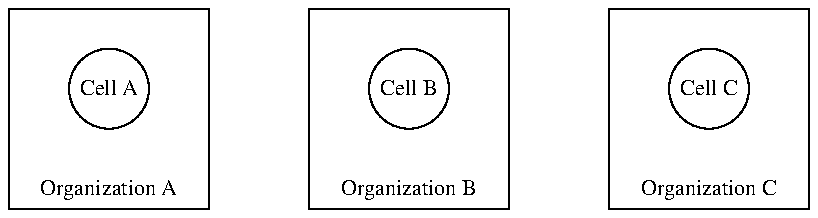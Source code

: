 ...\"
...\"  @OSF_COPYRIGHT@
...\"  COPYRIGHT NOTICE
...\"  Copyright (c) 1990, 1991, 1992, 1993 Open Software Foundation, Inc.
...\"  ALL RIGHTS RESERVED (DCE).  See the file named COPYRIGHT.DCE in the
...\"  src directory for the full copyright text.
...\"
...\"
...\" HISTORY
...\" $Log: 3d_directory_04.pic,v $
...\" Revision 1.1.2.3  1993/01/29  17:21:10  cjd
...\" 	Embedded copyright notice
...\" 	[1993/01/29  17:05:30  cjd]
...\"
...\" Revision 1.1.2.2  1992/09/01  17:16:58  weir
...\" 	Moved
...\" 	[1992/09/01  17:02:04  weir]
...\" 
...\" Revision 1.1  1992/01/29  15:42:15  damon
...\" 	Initial revision
...\" 
...\" $EndLog$
...\"
...\" (c) Copyright 1991, Open Software Foundation, Inc. ALL RIGHTS RESERVED
.PS
scale = 80
"\fR\s8Organization C\s0\fP"  at 280, 8
"\fR\s8Organization B\s0\fP"  at 160, 8
"\fR\s8Organization A\s0\fP"  at 40, 8
"\fR\s8Cell C\s0\fP"  at 280, 48
"\fR\s8Cell B\s0\fP"  at 160, 48
"\fR\s8Cell A\s0\fP"  at 40, 48
circle radius 16 at 280, 48
circle radius 16 at 160, 48
circle radius 16 at 40, 48
box  wid 80 ht 80 at 280, 40
box  wid 80 ht 80 at 160, 40
box  wid 80 ht 80 at 40, 40
.PE
